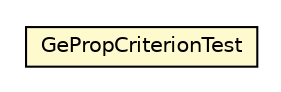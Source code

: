 #!/usr/local/bin/dot
#
# Class diagram 
# Generated by UMLGraph version R5_6_6-8-g8d7759 (http://www.umlgraph.org/)
#

digraph G {
	edge [fontname="Helvetica",fontsize=10,labelfontname="Helvetica",labelfontsize=10];
	node [fontname="Helvetica",fontsize=10,shape=plaintext];
	nodesep=0.25;
	ranksep=0.5;
	// org.dayatang.domain.internal.GePropCriterionTest
	c25925 [label=<<table title="org.dayatang.domain.internal.GePropCriterionTest" border="0" cellborder="1" cellspacing="0" cellpadding="2" port="p" bgcolor="lemonChiffon" href="./GePropCriterionTest.html">
		<tr><td><table border="0" cellspacing="0" cellpadding="1">
<tr><td align="center" balign="center"> GePropCriterionTest </td></tr>
		</table></td></tr>
		</table>>, URL="./GePropCriterionTest.html", fontname="Helvetica", fontcolor="black", fontsize=10.0];
}

